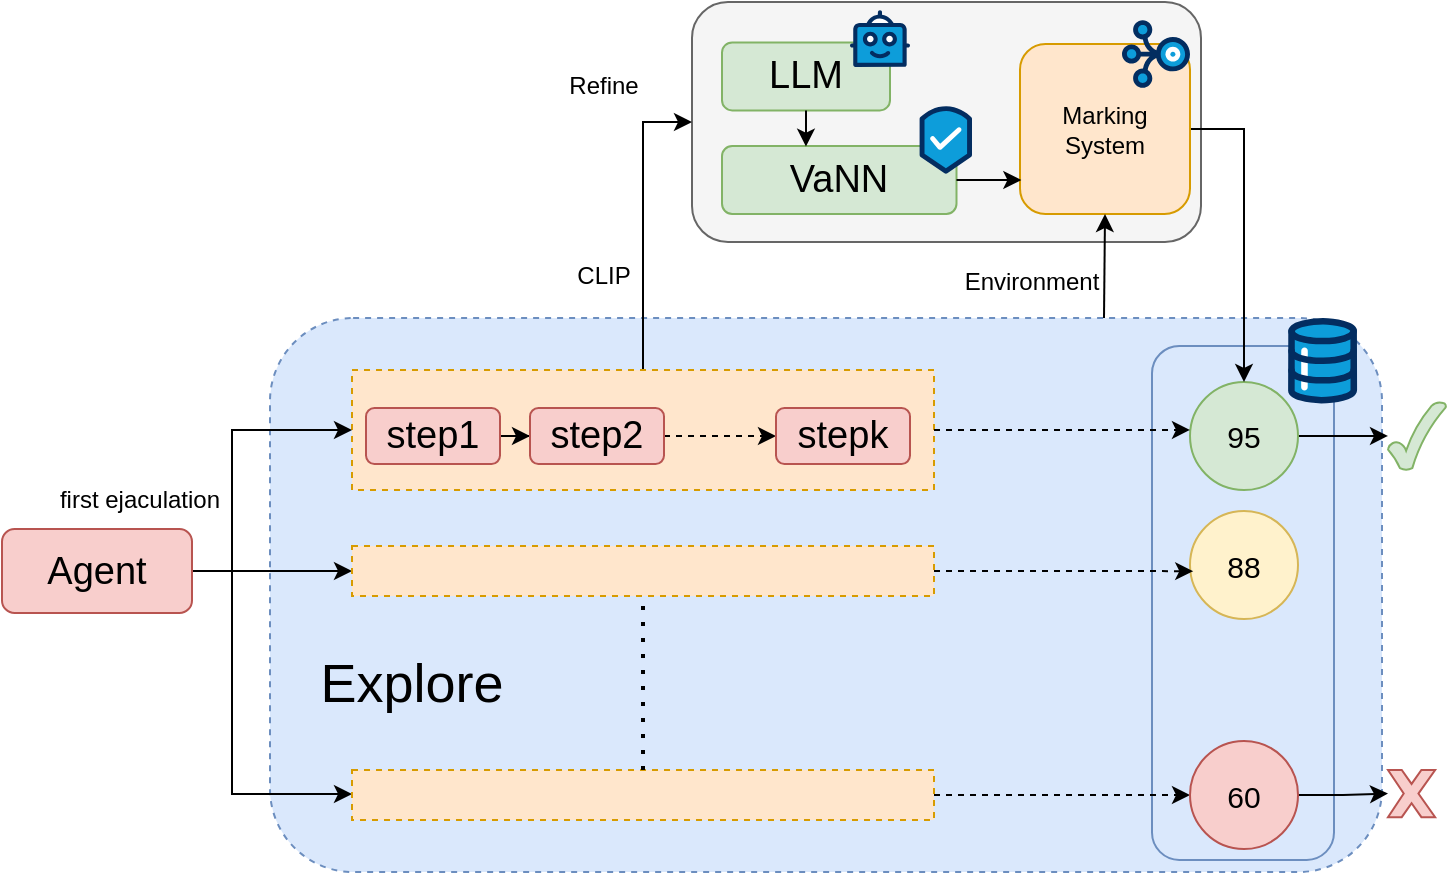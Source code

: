 <mxfile version="28.2.1">
  <diagram name="第 1 页" id="-67-8i8DmLZlF9Vm9H63">
    <mxGraphModel dx="938" dy="572" grid="0" gridSize="10" guides="1" tooltips="1" connect="1" arrows="1" fold="1" page="1" pageScale="1" pageWidth="4681" pageHeight="3300" math="0" shadow="0">
      <root>
        <mxCell id="0" />
        <mxCell id="1" parent="0" />
        <mxCell id="YKDILyGexd_aIcYHHave-9" value="" style="rounded=1;whiteSpace=wrap;html=1;fillColor=#dae8fc;strokeColor=#6c8ebf;dashed=1;" parent="1" vertex="1">
          <mxGeometry x="273" y="322" width="556" height="277" as="geometry" />
        </mxCell>
        <mxCell id="2qB2dajr-711ydZ0-sjt-16" value="" style="rounded=1;whiteSpace=wrap;html=1;fillColor=none;strokeColor=#6c8ebf;" parent="1" vertex="1">
          <mxGeometry x="714" y="336" width="91" height="256.94" as="geometry" />
        </mxCell>
        <mxCell id="2qB2dajr-711ydZ0-sjt-4" value="" style="rounded=1;whiteSpace=wrap;html=1;fillColor=#f5f5f5;fontColor=#333333;strokeColor=#666666;" parent="1" vertex="1">
          <mxGeometry x="484" y="164" width="254.5" height="120" as="geometry" />
        </mxCell>
        <mxCell id="2qB2dajr-711ydZ0-sjt-6" style="edgeStyle=orthogonalEdgeStyle;rounded=0;orthogonalLoop=1;jettySize=auto;html=1;entryX=0;entryY=0.5;entryDx=0;entryDy=0;" parent="1" source="YKDILyGexd_aIcYHHave-10" target="2qB2dajr-711ydZ0-sjt-4" edge="1">
          <mxGeometry relative="1" as="geometry" />
        </mxCell>
        <mxCell id="YKDILyGexd_aIcYHHave-10" value="" style="rounded=0;whiteSpace=wrap;html=1;fillColor=#ffe6cc;strokeColor=#d79b00;dashed=1;" parent="1" vertex="1">
          <mxGeometry x="314" y="348" width="291" height="60" as="geometry" />
        </mxCell>
        <mxCell id="YKDILyGexd_aIcYHHave-4" value="&lt;font style=&quot;font-size: 19px;&quot;&gt;LLM&lt;/font&gt;" style="rounded=1;whiteSpace=wrap;html=1;fillColor=#d5e8d4;strokeColor=#82b366;" parent="1" vertex="1">
          <mxGeometry x="499" y="184.2" width="84" height="34" as="geometry" />
        </mxCell>
        <mxCell id="YKDILyGexd_aIcYHHave-23" style="edgeStyle=orthogonalEdgeStyle;rounded=0;orthogonalLoop=1;jettySize=auto;html=1;entryX=0;entryY=0.5;entryDx=0;entryDy=0;" parent="1" source="YKDILyGexd_aIcYHHave-1" target="YKDILyGexd_aIcYHHave-10" edge="1">
          <mxGeometry relative="1" as="geometry">
            <Array as="points">
              <mxPoint x="254" y="449" />
              <mxPoint x="254" y="378" />
            </Array>
          </mxGeometry>
        </mxCell>
        <mxCell id="YKDILyGexd_aIcYHHave-27" style="edgeStyle=orthogonalEdgeStyle;rounded=0;orthogonalLoop=1;jettySize=auto;html=1;entryX=0;entryY=0.5;entryDx=0;entryDy=0;" parent="1" source="YKDILyGexd_aIcYHHave-1" target="YKDILyGexd_aIcYHHave-26" edge="1">
          <mxGeometry relative="1" as="geometry" />
        </mxCell>
        <mxCell id="YKDILyGexd_aIcYHHave-41" style="edgeStyle=orthogonalEdgeStyle;rounded=0;orthogonalLoop=1;jettySize=auto;html=1;" parent="1" source="YKDILyGexd_aIcYHHave-1" target="YKDILyGexd_aIcYHHave-29" edge="1">
          <mxGeometry relative="1" as="geometry">
            <Array as="points">
              <mxPoint x="254" y="448" />
              <mxPoint x="254" y="560" />
            </Array>
          </mxGeometry>
        </mxCell>
        <mxCell id="YKDILyGexd_aIcYHHave-1" value="&lt;font style=&quot;font-size: 19px;&quot;&gt;Agent&lt;/font&gt;" style="rounded=1;whiteSpace=wrap;html=1;fillColor=#f8cecc;strokeColor=#b85450;" parent="1" vertex="1">
          <mxGeometry x="139" y="427.5" width="95" height="42" as="geometry" />
        </mxCell>
        <mxCell id="YKDILyGexd_aIcYHHave-3" value="" style="verticalLabelPosition=bottom;aspect=fixed;html=1;shape=mxgraph.salesforce.bots;fillColorStyles=fillColor2,fillColor3,fillColor4;fillColor2=#032d60;fillColor3=#0d9dda;fillColor4=#ffffff;fillColor=none;strokeColor=none;" parent="1" vertex="1">
          <mxGeometry x="563" y="168" width="30" height="28.5" as="geometry" />
        </mxCell>
        <mxCell id="YKDILyGexd_aIcYHHave-8" value="&lt;font style=&quot;font-size: 27px;&quot;&gt;Explore&lt;/font&gt;" style="text;html=1;align=center;verticalAlign=middle;whiteSpace=wrap;rounded=0;" parent="1" vertex="1">
          <mxGeometry x="266" y="475.5" width="156" height="58" as="geometry" />
        </mxCell>
        <mxCell id="YKDILyGexd_aIcYHHave-19" style="edgeStyle=orthogonalEdgeStyle;rounded=0;orthogonalLoop=1;jettySize=auto;html=1;entryX=0;entryY=0.5;entryDx=0;entryDy=0;" parent="1" source="YKDILyGexd_aIcYHHave-11" target="YKDILyGexd_aIcYHHave-17" edge="1">
          <mxGeometry relative="1" as="geometry" />
        </mxCell>
        <mxCell id="YKDILyGexd_aIcYHHave-11" value="&lt;font style=&quot;font-size: 19px;&quot;&gt;step1&lt;/font&gt;" style="rounded=1;whiteSpace=wrap;html=1;fillColor=#f8cecc;strokeColor=#b85450;" parent="1" vertex="1">
          <mxGeometry x="321" y="367" width="67" height="28" as="geometry" />
        </mxCell>
        <mxCell id="YKDILyGexd_aIcYHHave-20" style="edgeStyle=orthogonalEdgeStyle;rounded=0;orthogonalLoop=1;jettySize=auto;html=1;entryX=0;entryY=0.5;entryDx=0;entryDy=0;dashed=1;" parent="1" source="YKDILyGexd_aIcYHHave-17" target="YKDILyGexd_aIcYHHave-18" edge="1">
          <mxGeometry relative="1" as="geometry" />
        </mxCell>
        <mxCell id="YKDILyGexd_aIcYHHave-17" value="&lt;font style=&quot;font-size: 19px;&quot;&gt;step2&lt;/font&gt;" style="rounded=1;whiteSpace=wrap;html=1;fillColor=#f8cecc;strokeColor=#b85450;" parent="1" vertex="1">
          <mxGeometry x="403" y="367" width="67" height="28" as="geometry" />
        </mxCell>
        <mxCell id="YKDILyGexd_aIcYHHave-18" value="&lt;font style=&quot;font-size: 19px;&quot;&gt;stepk&lt;/font&gt;" style="rounded=1;whiteSpace=wrap;html=1;fillColor=#f8cecc;strokeColor=#b85450;" parent="1" vertex="1">
          <mxGeometry x="526" y="367" width="67" height="28" as="geometry" />
        </mxCell>
        <mxCell id="YKDILyGexd_aIcYHHave-38" style="edgeStyle=orthogonalEdgeStyle;rounded=0;orthogonalLoop=1;jettySize=auto;html=1;" parent="1" source="YKDILyGexd_aIcYHHave-24" target="YKDILyGexd_aIcYHHave-39" edge="1">
          <mxGeometry relative="1" as="geometry">
            <mxPoint x="809.5" y="381" as="targetPoint" />
          </mxGeometry>
        </mxCell>
        <mxCell id="YKDILyGexd_aIcYHHave-24" value="&lt;font style=&quot;font-size: 15px;&quot;&gt;95&lt;/font&gt;" style="ellipse;whiteSpace=wrap;html=1;aspect=fixed;fillColor=#d5e8d4;strokeColor=#82b366;" parent="1" vertex="1">
          <mxGeometry x="733" y="354" width="54" height="54" as="geometry" />
        </mxCell>
        <mxCell id="YKDILyGexd_aIcYHHave-26" value="" style="rounded=0;whiteSpace=wrap;html=1;fillColor=#ffe6cc;strokeColor=#d79b00;dashed=1;" parent="1" vertex="1">
          <mxGeometry x="314" y="436" width="291" height="25" as="geometry" />
        </mxCell>
        <mxCell id="YKDILyGexd_aIcYHHave-35" style="edgeStyle=orthogonalEdgeStyle;rounded=0;orthogonalLoop=1;jettySize=auto;html=1;dashed=1;" parent="1" source="YKDILyGexd_aIcYHHave-29" target="YKDILyGexd_aIcYHHave-32" edge="1">
          <mxGeometry relative="1" as="geometry" />
        </mxCell>
        <mxCell id="YKDILyGexd_aIcYHHave-29" value="" style="rounded=0;whiteSpace=wrap;html=1;fillColor=#ffe6cc;strokeColor=#d79b00;dashed=1;" parent="1" vertex="1">
          <mxGeometry x="314" y="548" width="291" height="25" as="geometry" />
        </mxCell>
        <mxCell id="YKDILyGexd_aIcYHHave-30" value="&lt;font style=&quot;font-size: 15px;&quot;&gt;88&lt;/font&gt;" style="ellipse;whiteSpace=wrap;html=1;aspect=fixed;fillColor=#fff2cc;strokeColor=#d6b656;" parent="1" vertex="1">
          <mxGeometry x="733" y="418.5" width="54" height="54" as="geometry" />
        </mxCell>
        <mxCell id="YKDILyGexd_aIcYHHave-36" style="edgeStyle=orthogonalEdgeStyle;rounded=0;orthogonalLoop=1;jettySize=auto;html=1;" parent="1" source="YKDILyGexd_aIcYHHave-32" target="YKDILyGexd_aIcYHHave-37" edge="1">
          <mxGeometry relative="1" as="geometry">
            <mxPoint x="810.571" y="513" as="targetPoint" />
          </mxGeometry>
        </mxCell>
        <mxCell id="YKDILyGexd_aIcYHHave-32" value="&lt;font style=&quot;font-size: 15px;&quot;&gt;60&lt;/font&gt;" style="ellipse;whiteSpace=wrap;html=1;aspect=fixed;fillColor=#f8cecc;strokeColor=#b85450;" parent="1" vertex="1">
          <mxGeometry x="733" y="533.5" width="54" height="54" as="geometry" />
        </mxCell>
        <mxCell id="YKDILyGexd_aIcYHHave-33" style="edgeStyle=orthogonalEdgeStyle;rounded=0;orthogonalLoop=1;jettySize=auto;html=1;entryX=0;entryY=0.444;entryDx=0;entryDy=0;entryPerimeter=0;dashed=1;" parent="1" source="YKDILyGexd_aIcYHHave-10" target="YKDILyGexd_aIcYHHave-24" edge="1">
          <mxGeometry relative="1" as="geometry" />
        </mxCell>
        <mxCell id="YKDILyGexd_aIcYHHave-34" style="edgeStyle=orthogonalEdgeStyle;rounded=0;orthogonalLoop=1;jettySize=auto;html=1;entryX=0.03;entryY=0.557;entryDx=0;entryDy=0;entryPerimeter=0;dashed=1;" parent="1" source="YKDILyGexd_aIcYHHave-26" target="YKDILyGexd_aIcYHHave-30" edge="1">
          <mxGeometry relative="1" as="geometry" />
        </mxCell>
        <mxCell id="YKDILyGexd_aIcYHHave-37" value="" style="verticalLabelPosition=bottom;verticalAlign=top;html=1;shape=mxgraph.basic.x;fillColor=#f8cecc;strokeColor=#b85450;" parent="1" vertex="1">
          <mxGeometry x="832" y="548" width="23.57" height="23.57" as="geometry" />
        </mxCell>
        <mxCell id="YKDILyGexd_aIcYHHave-39" value="" style="verticalLabelPosition=bottom;verticalAlign=top;html=1;shape=mxgraph.basic.tick;fillColor=#d5e8d4;strokeColor=#82b366;" parent="1" vertex="1">
          <mxGeometry x="832" y="363.94" width="29" height="34.12" as="geometry" />
        </mxCell>
        <mxCell id="2qB2dajr-711ydZ0-sjt-1" value="CLIP" style="text;html=1;align=center;verticalAlign=middle;whiteSpace=wrap;rounded=0;" parent="1" vertex="1">
          <mxGeometry x="410" y="286" width="60" height="30" as="geometry" />
        </mxCell>
        <mxCell id="2qB2dajr-711ydZ0-sjt-5" value="&lt;span style=&quot;font-size: 19px;&quot;&gt;VaNN&lt;/span&gt;" style="rounded=1;whiteSpace=wrap;html=1;fillColor=#d5e8d4;strokeColor=#82b366;" parent="1" vertex="1">
          <mxGeometry x="499" y="236" width="117.25" height="34" as="geometry" />
        </mxCell>
        <mxCell id="2qB2dajr-711ydZ0-sjt-14" style="edgeStyle=orthogonalEdgeStyle;rounded=0;orthogonalLoop=1;jettySize=auto;html=1;" parent="1" source="2qB2dajr-711ydZ0-sjt-7" target="YKDILyGexd_aIcYHHave-24" edge="1">
          <mxGeometry relative="1" as="geometry">
            <Array as="points">
              <mxPoint x="760" y="228" />
            </Array>
          </mxGeometry>
        </mxCell>
        <mxCell id="2qB2dajr-711ydZ0-sjt-7" value="Marking&lt;div&gt;System&lt;/div&gt;" style="rounded=1;whiteSpace=wrap;html=1;fillColor=#ffe6cc;strokeColor=#d79b00;" parent="1" vertex="1">
          <mxGeometry x="648" y="185" width="85" height="85" as="geometry" />
        </mxCell>
        <mxCell id="2qB2dajr-711ydZ0-sjt-8" value="" style="endArrow=none;dashed=1;html=1;dashPattern=1 3;strokeWidth=2;rounded=0;entryX=0.5;entryY=1;entryDx=0;entryDy=0;exitX=0.5;exitY=0;exitDx=0;exitDy=0;" parent="1" source="YKDILyGexd_aIcYHHave-29" target="YKDILyGexd_aIcYHHave-26" edge="1">
          <mxGeometry width="50" height="50" relative="1" as="geometry">
            <mxPoint x="495" y="579" as="sourcePoint" />
            <mxPoint x="545" y="529" as="targetPoint" />
          </mxGeometry>
        </mxCell>
        <mxCell id="2qB2dajr-711ydZ0-sjt-10" value="" style="endArrow=classic;html=1;rounded=0;exitX=0.75;exitY=0;exitDx=0;exitDy=0;entryX=0.5;entryY=1;entryDx=0;entryDy=0;" parent="1" source="YKDILyGexd_aIcYHHave-9" target="2qB2dajr-711ydZ0-sjt-7" edge="1">
          <mxGeometry width="50" height="50" relative="1" as="geometry">
            <mxPoint x="647" y="329" as="sourcePoint" />
            <mxPoint x="697" y="279" as="targetPoint" />
          </mxGeometry>
        </mxCell>
        <mxCell id="2qB2dajr-711ydZ0-sjt-12" style="edgeStyle=orthogonalEdgeStyle;rounded=0;orthogonalLoop=1;jettySize=auto;html=1;entryX=0.008;entryY=0.8;entryDx=0;entryDy=0;entryPerimeter=0;" parent="1" source="2qB2dajr-711ydZ0-sjt-5" target="2qB2dajr-711ydZ0-sjt-7" edge="1">
          <mxGeometry relative="1" as="geometry" />
        </mxCell>
        <mxCell id="2qB2dajr-711ydZ0-sjt-13" value="Environment" style="text;html=1;align=center;verticalAlign=middle;whiteSpace=wrap;rounded=0;" parent="1" vertex="1">
          <mxGeometry x="624" y="289" width="60" height="30" as="geometry" />
        </mxCell>
        <mxCell id="2qB2dajr-711ydZ0-sjt-15" value="" style="endArrow=classic;html=1;rounded=0;entryX=0.358;entryY=0.009;entryDx=0;entryDy=0;exitX=0.5;exitY=1;exitDx=0;exitDy=0;entryPerimeter=0;" parent="1" edge="1" target="2qB2dajr-711ydZ0-sjt-5" source="YKDILyGexd_aIcYHHave-4">
          <mxGeometry width="50" height="50" relative="1" as="geometry">
            <mxPoint x="583" y="201.06" as="sourcePoint" />
            <mxPoint x="647" y="201.06" as="targetPoint" />
          </mxGeometry>
        </mxCell>
        <mxCell id="2qB2dajr-711ydZ0-sjt-17" value="" style="verticalLabelPosition=bottom;aspect=fixed;html=1;shape=mxgraph.salesforce.stream;fillColorStyles=fillColor2,fillColor3,fillColor4;fillColor2=#032d60;fillColor3=#0d9dda;fillColor4=#ffffff;fillColor=none;strokeColor=none;" parent="1" vertex="1">
          <mxGeometry x="699" y="173" width="34" height="34" as="geometry" />
        </mxCell>
        <mxCell id="2qB2dajr-711ydZ0-sjt-19" value="" style="verticalLabelPosition=bottom;aspect=fixed;html=1;shape=mxgraph.salesforce.privacy;fillColorStyles=fillColor2,fillColor3,fillColor4;fillColor2=#032d60;fillColor3=#0d9dda;fillColor4=#ffffff;fillColor=none;strokeColor=none;" parent="1" vertex="1">
          <mxGeometry x="597.8" y="216" width="26.2" height="34.03" as="geometry" />
        </mxCell>
        <mxCell id="2qB2dajr-711ydZ0-sjt-20" value="" style="verticalLabelPosition=bottom;aspect=fixed;html=1;shape=mxgraph.salesforce.data;fillColorStyles=fillColor2,fillColor3,fillColor4;fillColor2=#032d60;fillColor3=#0d9dda;fillColor4=#ffffff;fillColor=none;strokeColor=none;" parent="1" vertex="1">
          <mxGeometry x="782" y="322" width="34.6" height="42.72" as="geometry" />
        </mxCell>
        <mxCell id="WD4p7avKVANaKkmzn42f-1" value="first ejaculation" style="text;html=1;align=center;verticalAlign=middle;whiteSpace=wrap;rounded=0;" vertex="1" parent="1">
          <mxGeometry x="148" y="398.06" width="120" height="30" as="geometry" />
        </mxCell>
        <mxCell id="WD4p7avKVANaKkmzn42f-2" value="Refine" style="text;html=1;align=center;verticalAlign=middle;whiteSpace=wrap;rounded=0;" vertex="1" parent="1">
          <mxGeometry x="410" y="191" width="60" height="30" as="geometry" />
        </mxCell>
      </root>
    </mxGraphModel>
  </diagram>
</mxfile>
